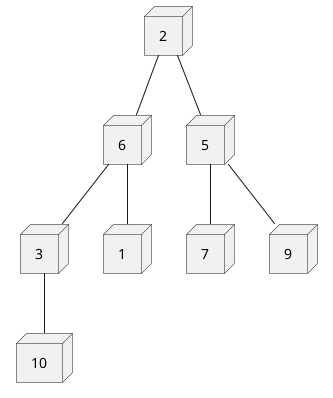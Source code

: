 @startuml

    node "2" as B2
    node "6" as B6
    node "5" as B5
    node "3" as B3
    node "7" as B7
    node "1" as B1
    node "9" as B9
    node "10" as B10

    B2 -- B6
    B2 -- B5
    B6 -- B3
    B3 -- B10
    B6 -- B1
    B5 -- B7
    B5 -- B9 

@enduml